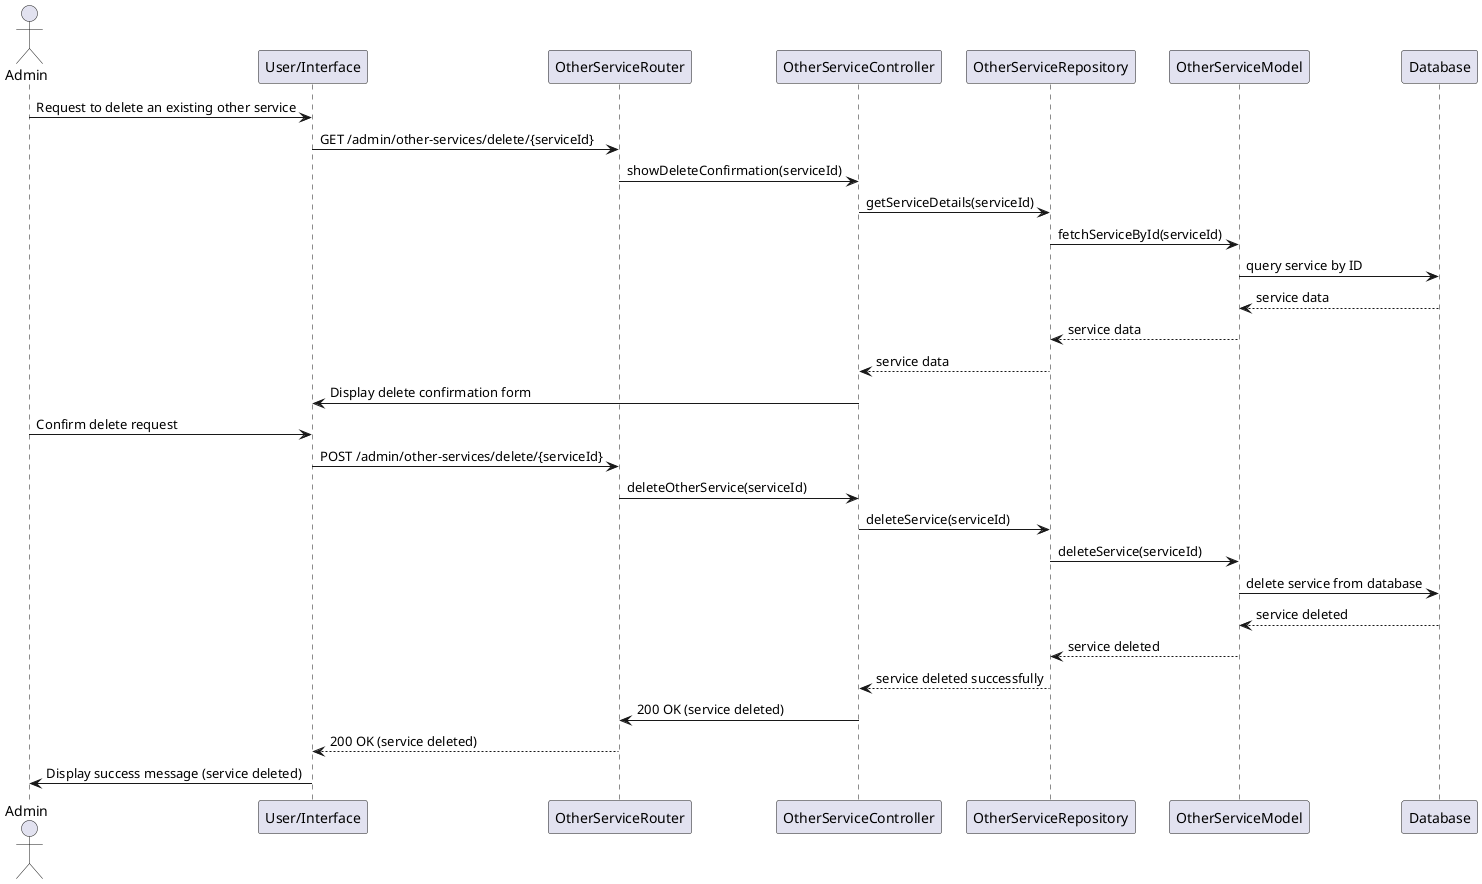 @startuml
actor Admin
participant "User/Interface" as UI
participant "OtherServiceRouter" as Router
participant "OtherServiceController" as Controller
participant "OtherServiceRepository" as Repository
participant "OtherServiceModel" as OtherServiceModel
participant "Database" as DB

Admin -> UI: Request to delete an existing other service
UI -> Router: GET /admin/other-services/delete/{serviceId}
Router -> Controller: showDeleteConfirmation(serviceId)
Controller -> Repository: getServiceDetails(serviceId)

Repository -> OtherServiceModel: fetchServiceById(serviceId)
OtherServiceModel -> DB: query service by ID
DB --> OtherServiceModel: service data
OtherServiceModel --> Repository: service data
Repository --> Controller: service data

Controller -> UI: Display delete confirmation form

Admin -> UI: Confirm delete request
UI -> Router: POST /admin/other-services/delete/{serviceId}
Router -> Controller: deleteOtherService(serviceId)
Controller -> Repository: deleteService(serviceId)

Repository -> OtherServiceModel: deleteService(serviceId)
OtherServiceModel -> DB: delete service from database
DB --> OtherServiceModel: service deleted
OtherServiceModel --> Repository: service deleted
Repository --> Controller: service deleted successfully

Controller -> Router: 200 OK (service deleted)
Router --> UI: 200 OK (service deleted)
UI -> Admin: Display success message (service deleted)
@enduml
